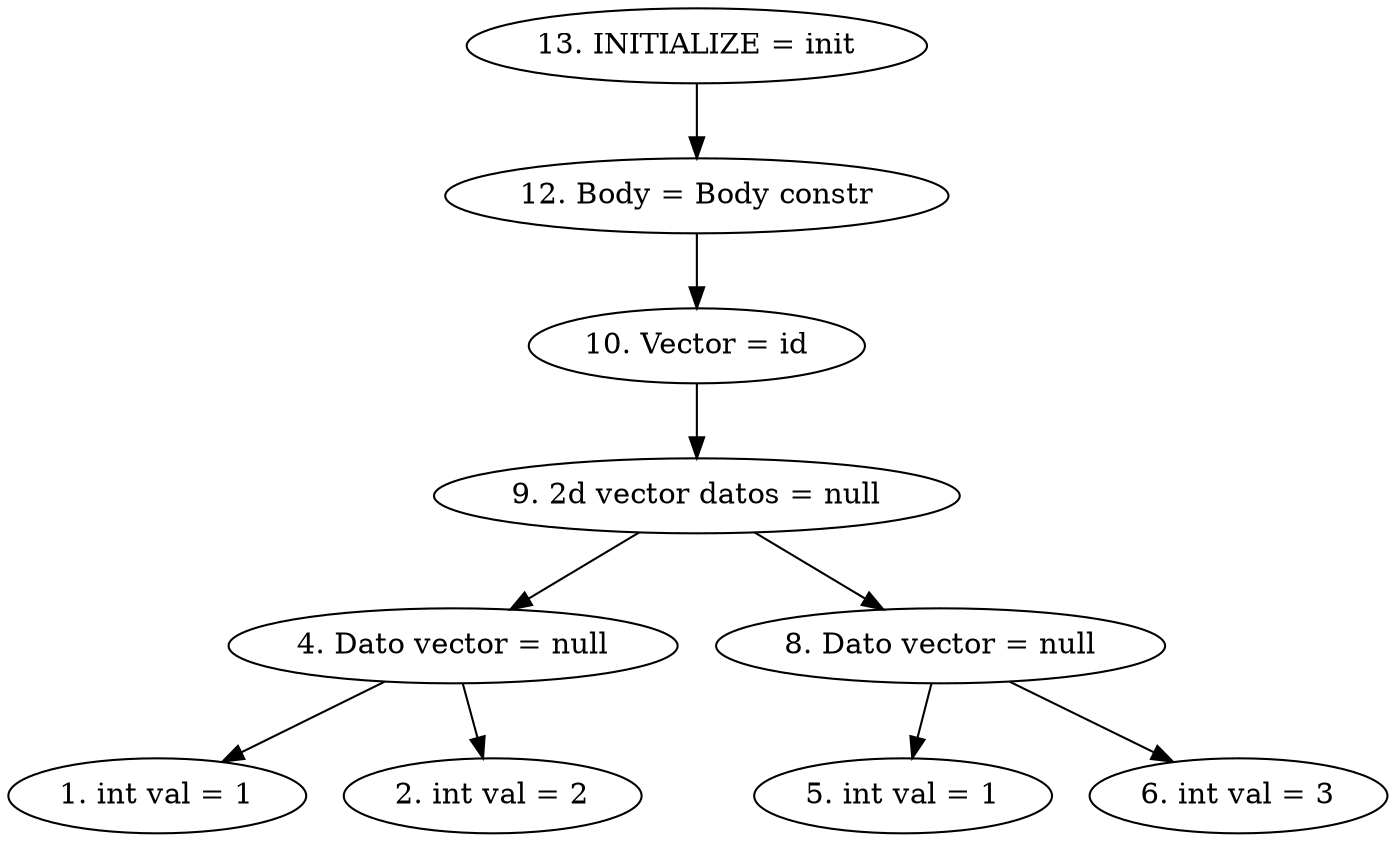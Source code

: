 digraph G {
"13. INITIALIZE = init"->"12. Body = Body constr"
"12. Body = Body constr"->"10. Vector = id"
"10. Vector = id"->"9. 2d vector datos = null"
"9. 2d vector datos = null"->"4. Dato vector = null"
"4. Dato vector = null"->"1. int val = 1"
"4. Dato vector = null"->"2. int val = 2"
"9. 2d vector datos = null"->"8. Dato vector = null"
"8. Dato vector = null"->"5. int val = 1"
"8. Dato vector = null"->"6. int val = 3"


}
